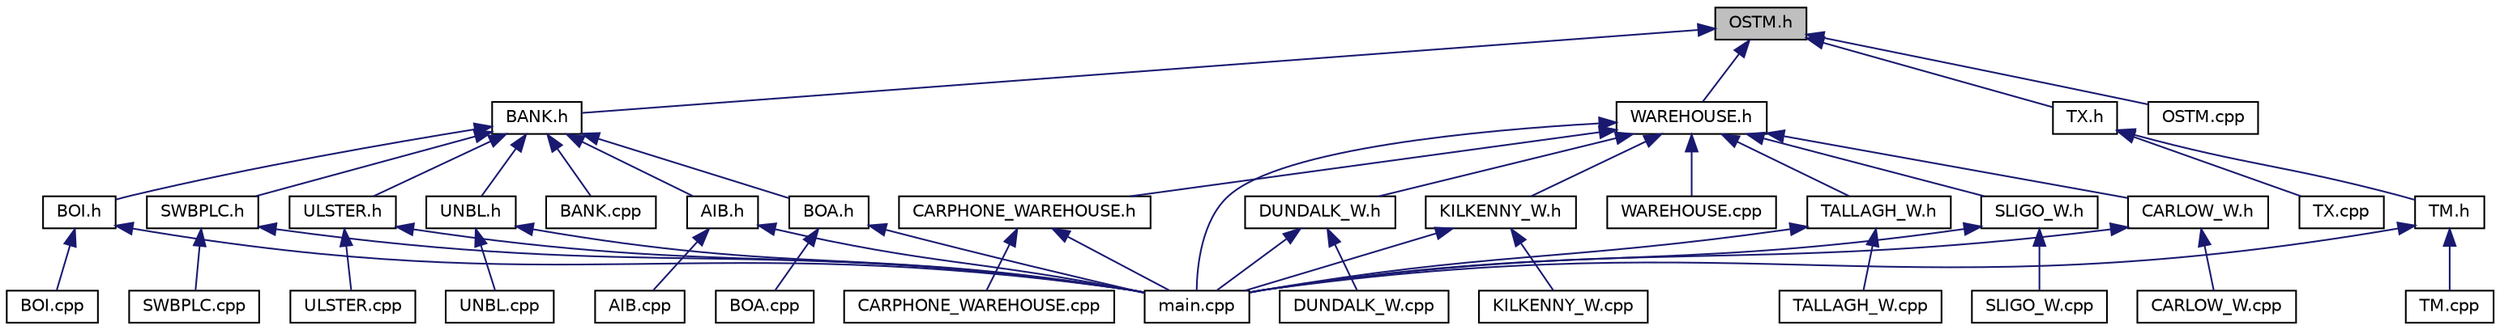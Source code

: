digraph "OSTM.h"
{
  edge [fontname="Helvetica",fontsize="10",labelfontname="Helvetica",labelfontsize="10"];
  node [fontname="Helvetica",fontsize="10",shape=record];
  Node1 [label="OSTM.h",height=0.2,width=0.4,color="black", fillcolor="grey75", style="filled", fontcolor="black"];
  Node1 -> Node2 [dir="back",color="midnightblue",fontsize="10",style="solid",fontname="Helvetica"];
  Node2 [label="BANK.h",height=0.2,width=0.4,color="black", fillcolor="white", style="filled",URL="$_b_a_n_k_8h.html"];
  Node2 -> Node3 [dir="back",color="midnightblue",fontsize="10",style="solid",fontname="Helvetica"];
  Node3 [label="AIB.h",height=0.2,width=0.4,color="black", fillcolor="white", style="filled",URL="$_a_i_b_8h.html"];
  Node3 -> Node4 [dir="back",color="midnightblue",fontsize="10",style="solid",fontname="Helvetica"];
  Node4 [label="AIB.cpp",height=0.2,width=0.4,color="black", fillcolor="white", style="filled",URL="$_a_i_b_8cpp.html"];
  Node3 -> Node5 [dir="back",color="midnightblue",fontsize="10",style="solid",fontname="Helvetica"];
  Node5 [label="main.cpp",height=0.2,width=0.4,color="black", fillcolor="white", style="filled",URL="$main_8cpp.html"];
  Node2 -> Node6 [dir="back",color="midnightblue",fontsize="10",style="solid",fontname="Helvetica"];
  Node6 [label="BANK.cpp",height=0.2,width=0.4,color="black", fillcolor="white", style="filled",URL="$_b_a_n_k_8cpp.html"];
  Node2 -> Node7 [dir="back",color="midnightblue",fontsize="10",style="solid",fontname="Helvetica"];
  Node7 [label="BOA.h",height=0.2,width=0.4,color="black", fillcolor="white", style="filled",URL="$_b_o_a_8h.html"];
  Node7 -> Node8 [dir="back",color="midnightblue",fontsize="10",style="solid",fontname="Helvetica"];
  Node8 [label="BOA.cpp",height=0.2,width=0.4,color="black", fillcolor="white", style="filled",URL="$_b_o_a_8cpp.html"];
  Node7 -> Node5 [dir="back",color="midnightblue",fontsize="10",style="solid",fontname="Helvetica"];
  Node2 -> Node9 [dir="back",color="midnightblue",fontsize="10",style="solid",fontname="Helvetica"];
  Node9 [label="BOI.h",height=0.2,width=0.4,color="black", fillcolor="white", style="filled",URL="$_b_o_i_8h.html"];
  Node9 -> Node10 [dir="back",color="midnightblue",fontsize="10",style="solid",fontname="Helvetica"];
  Node10 [label="BOI.cpp",height=0.2,width=0.4,color="black", fillcolor="white", style="filled",URL="$_b_o_i_8cpp.html"];
  Node9 -> Node5 [dir="back",color="midnightblue",fontsize="10",style="solid",fontname="Helvetica"];
  Node2 -> Node11 [dir="back",color="midnightblue",fontsize="10",style="solid",fontname="Helvetica"];
  Node11 [label="SWBPLC.h",height=0.2,width=0.4,color="black", fillcolor="white", style="filled",URL="$_s_w_b_p_l_c_8h.html"];
  Node11 -> Node5 [dir="back",color="midnightblue",fontsize="10",style="solid",fontname="Helvetica"];
  Node11 -> Node12 [dir="back",color="midnightblue",fontsize="10",style="solid",fontname="Helvetica"];
  Node12 [label="SWBPLC.cpp",height=0.2,width=0.4,color="black", fillcolor="white", style="filled",URL="$_s_w_b_p_l_c_8cpp.html"];
  Node2 -> Node13 [dir="back",color="midnightblue",fontsize="10",style="solid",fontname="Helvetica"];
  Node13 [label="ULSTER.h",height=0.2,width=0.4,color="black", fillcolor="white", style="filled",URL="$_u_l_s_t_e_r_8h.html"];
  Node13 -> Node5 [dir="back",color="midnightblue",fontsize="10",style="solid",fontname="Helvetica"];
  Node13 -> Node14 [dir="back",color="midnightblue",fontsize="10",style="solid",fontname="Helvetica"];
  Node14 [label="ULSTER.cpp",height=0.2,width=0.4,color="black", fillcolor="white", style="filled",URL="$_u_l_s_t_e_r_8cpp.html"];
  Node2 -> Node15 [dir="back",color="midnightblue",fontsize="10",style="solid",fontname="Helvetica"];
  Node15 [label="UNBL.h",height=0.2,width=0.4,color="black", fillcolor="white", style="filled",URL="$_u_n_b_l_8h.html"];
  Node15 -> Node5 [dir="back",color="midnightblue",fontsize="10",style="solid",fontname="Helvetica"];
  Node15 -> Node16 [dir="back",color="midnightblue",fontsize="10",style="solid",fontname="Helvetica"];
  Node16 [label="UNBL.cpp",height=0.2,width=0.4,color="black", fillcolor="white", style="filled",URL="$_u_n_b_l_8cpp.html"];
  Node1 -> Node17 [dir="back",color="midnightblue",fontsize="10",style="solid",fontname="Helvetica"];
  Node17 [label="WAREHOUSE.h",height=0.2,width=0.4,color="black", fillcolor="white", style="filled",URL="$_w_a_r_e_h_o_u_s_e_8h.html"];
  Node17 -> Node18 [dir="back",color="midnightblue",fontsize="10",style="solid",fontname="Helvetica"];
  Node18 [label="CARLOW_W.h",height=0.2,width=0.4,color="black", fillcolor="white", style="filled",URL="$_c_a_r_l_o_w___w_8h.html"];
  Node18 -> Node19 [dir="back",color="midnightblue",fontsize="10",style="solid",fontname="Helvetica"];
  Node19 [label="CARLOW_W.cpp",height=0.2,width=0.4,color="black", fillcolor="white", style="filled",URL="$_c_a_r_l_o_w___w_8cpp.html"];
  Node18 -> Node5 [dir="back",color="midnightblue",fontsize="10",style="solid",fontname="Helvetica"];
  Node17 -> Node20 [dir="back",color="midnightblue",fontsize="10",style="solid",fontname="Helvetica"];
  Node20 [label="CARPHONE_WAREHOUSE.h",height=0.2,width=0.4,color="black", fillcolor="white", style="filled",URL="$_c_a_r_p_h_o_n_e___w_a_r_e_h_o_u_s_e_8h.html"];
  Node20 -> Node21 [dir="back",color="midnightblue",fontsize="10",style="solid",fontname="Helvetica"];
  Node21 [label="CARPHONE_WAREHOUSE.cpp",height=0.2,width=0.4,color="black", fillcolor="white", style="filled",URL="$_c_a_r_p_h_o_n_e___w_a_r_e_h_o_u_s_e_8cpp.html"];
  Node20 -> Node5 [dir="back",color="midnightblue",fontsize="10",style="solid",fontname="Helvetica"];
  Node17 -> Node22 [dir="back",color="midnightblue",fontsize="10",style="solid",fontname="Helvetica"];
  Node22 [label="DUNDALK_W.h",height=0.2,width=0.4,color="black", fillcolor="white", style="filled",URL="$_d_u_n_d_a_l_k___w_8h.html"];
  Node22 -> Node23 [dir="back",color="midnightblue",fontsize="10",style="solid",fontname="Helvetica"];
  Node23 [label="DUNDALK_W.cpp",height=0.2,width=0.4,color="black", fillcolor="white", style="filled",URL="$_d_u_n_d_a_l_k___w_8cpp.html"];
  Node22 -> Node5 [dir="back",color="midnightblue",fontsize="10",style="solid",fontname="Helvetica"];
  Node17 -> Node24 [dir="back",color="midnightblue",fontsize="10",style="solid",fontname="Helvetica"];
  Node24 [label="KILKENNY_W.h",height=0.2,width=0.4,color="black", fillcolor="white", style="filled",URL="$_k_i_l_k_e_n_n_y___w_8h.html"];
  Node24 -> Node25 [dir="back",color="midnightblue",fontsize="10",style="solid",fontname="Helvetica"];
  Node25 [label="KILKENNY_W.cpp",height=0.2,width=0.4,color="black", fillcolor="white", style="filled",URL="$_k_i_l_k_e_n_n_y___w_8cpp.html"];
  Node24 -> Node5 [dir="back",color="midnightblue",fontsize="10",style="solid",fontname="Helvetica"];
  Node17 -> Node5 [dir="back",color="midnightblue",fontsize="10",style="solid",fontname="Helvetica"];
  Node17 -> Node26 [dir="back",color="midnightblue",fontsize="10",style="solid",fontname="Helvetica"];
  Node26 [label="TALLAGH_W.h",height=0.2,width=0.4,color="black", fillcolor="white", style="filled",URL="$_t_a_l_l_a_g_h___w_8h.html"];
  Node26 -> Node5 [dir="back",color="midnightblue",fontsize="10",style="solid",fontname="Helvetica"];
  Node26 -> Node27 [dir="back",color="midnightblue",fontsize="10",style="solid",fontname="Helvetica"];
  Node27 [label="TALLAGH_W.cpp",height=0.2,width=0.4,color="black", fillcolor="white", style="filled",URL="$_t_a_l_l_a_g_h___w_8cpp.html"];
  Node17 -> Node28 [dir="back",color="midnightblue",fontsize="10",style="solid",fontname="Helvetica"];
  Node28 [label="SLIGO_W.h",height=0.2,width=0.4,color="black", fillcolor="white", style="filled",URL="$_s_l_i_g_o___w_8h.html"];
  Node28 -> Node5 [dir="back",color="midnightblue",fontsize="10",style="solid",fontname="Helvetica"];
  Node28 -> Node29 [dir="back",color="midnightblue",fontsize="10",style="solid",fontname="Helvetica"];
  Node29 [label="SLIGO_W.cpp",height=0.2,width=0.4,color="black", fillcolor="white", style="filled",URL="$_s_l_i_g_o___w_8cpp.html"];
  Node17 -> Node30 [dir="back",color="midnightblue",fontsize="10",style="solid",fontname="Helvetica"];
  Node30 [label="WAREHOUSE.cpp",height=0.2,width=0.4,color="black", fillcolor="white", style="filled",URL="$_w_a_r_e_h_o_u_s_e_8cpp.html"];
  Node1 -> Node31 [dir="back",color="midnightblue",fontsize="10",style="solid",fontname="Helvetica"];
  Node31 [label="TX.h",height=0.2,width=0.4,color="black", fillcolor="white", style="filled",URL="$_t_x_8h.html"];
  Node31 -> Node32 [dir="back",color="midnightblue",fontsize="10",style="solid",fontname="Helvetica"];
  Node32 [label="TM.h",height=0.2,width=0.4,color="black", fillcolor="white", style="filled",URL="$_t_m_8h.html"];
  Node32 -> Node5 [dir="back",color="midnightblue",fontsize="10",style="solid",fontname="Helvetica"];
  Node32 -> Node33 [dir="back",color="midnightblue",fontsize="10",style="solid",fontname="Helvetica"];
  Node33 [label="TM.cpp",height=0.2,width=0.4,color="black", fillcolor="white", style="filled",URL="$_t_m_8cpp.html"];
  Node31 -> Node34 [dir="back",color="midnightblue",fontsize="10",style="solid",fontname="Helvetica"];
  Node34 [label="TX.cpp",height=0.2,width=0.4,color="black", fillcolor="white", style="filled",URL="$_t_x_8cpp.html"];
  Node1 -> Node35 [dir="back",color="midnightblue",fontsize="10",style="solid",fontname="Helvetica"];
  Node35 [label="OSTM.cpp",height=0.2,width=0.4,color="black", fillcolor="white", style="filled",URL="$_o_s_t_m_8cpp.html"];
}
